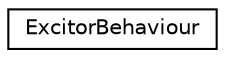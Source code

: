 digraph "Graphical Class Hierarchy"
{
 // INTERACTIVE_SVG=YES
 // LATEX_PDF_SIZE
  edge [fontname="Helvetica",fontsize="10",labelfontname="Helvetica",labelfontsize="10"];
  node [fontname="Helvetica",fontsize="10",shape=record];
  rankdir="LR";
  Node0 [label="ExcitorBehaviour",height=0.2,width=0.4,color="black", fillcolor="white", style="filled",URL="$class_excitor_behaviour.html",tooltip=" "];
}

